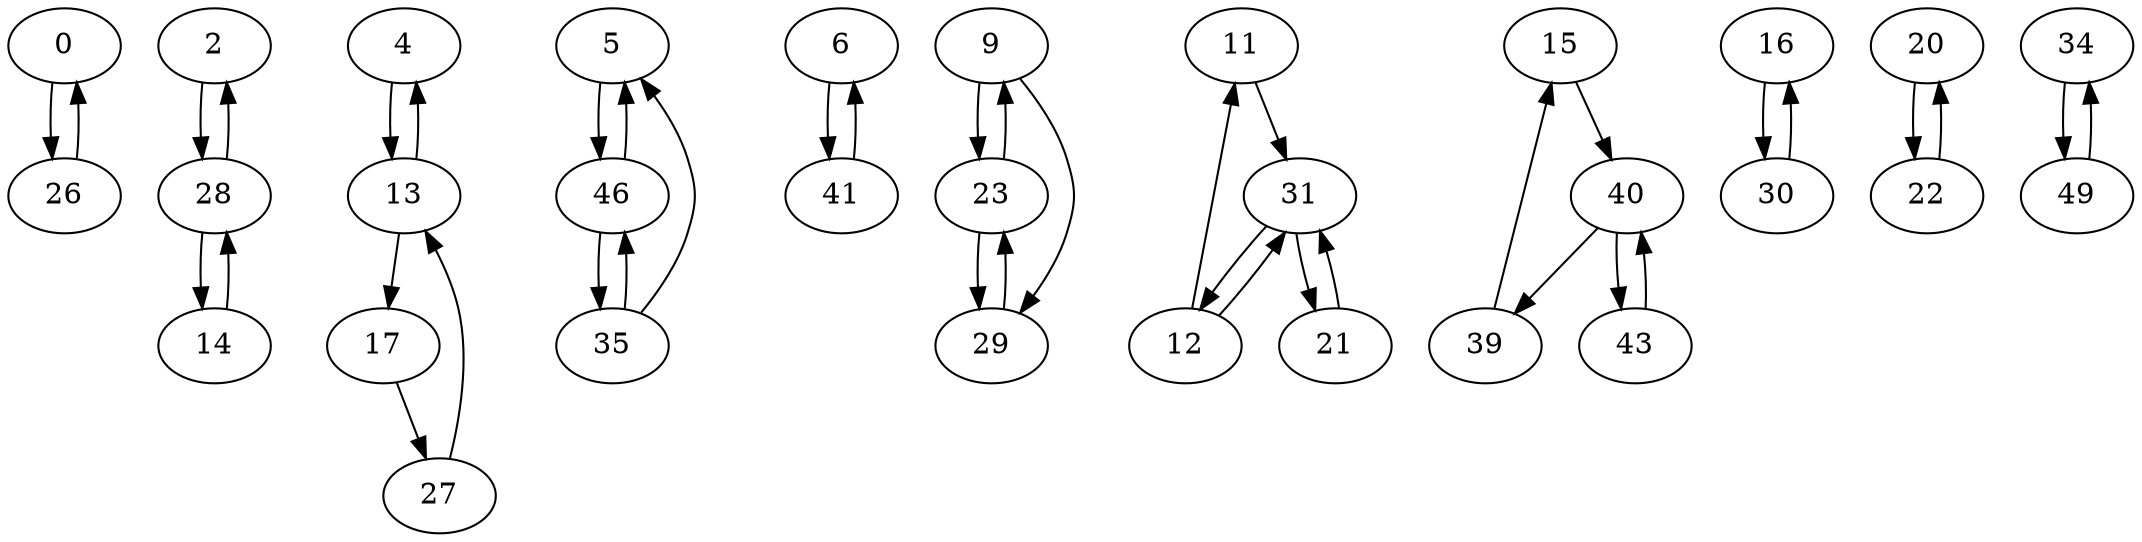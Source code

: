 digraph G {
  0 -> 26;
  2 -> 28;
  4 -> 13;
  5 -> 46;
  6 -> 41;
  9 -> 23;
  9 -> 29;
  11 -> 31;
  12 -> 11;
  12 -> 31;
  13 -> 4;
  13 -> 17;
  14 -> 28;
  15 -> 40;
  16 -> 30;
  17 -> 27;
  20 -> 22;
  21 -> 31;
  22 -> 20;
  23 -> 9;
  23 -> 29;
  26 -> 0;
  27 -> 13;
  28 -> 2;
  28 -> 14;
  29 -> 23;
  30 -> 16;
  31 -> 12;
  31 -> 21;
  34 -> 49;
  35 -> 5;
  35 -> 46;
  39 -> 15;
  40 -> 39;
  40 -> 43;
  41 -> 6;
  43 -> 40;
  46 -> 5;
  46 -> 35;
  49 -> 34;
}